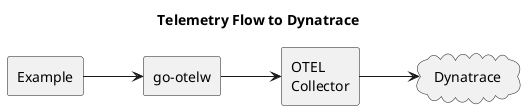 @startuml dynatrace
title Telemetry Flow to Dynatrace
left to right direction

agent Example as EX
agent "go-otelw" as OW
agent "OTEL\nCollector" as OC
cloud Dynatrace

EX --> OW
OW --> OC
OC --> Dynatrace

@enduml
